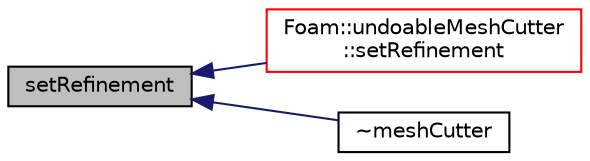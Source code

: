 digraph "setRefinement"
{
  bgcolor="transparent";
  edge [fontname="Helvetica",fontsize="10",labelfontname="Helvetica",labelfontsize="10"];
  node [fontname="Helvetica",fontsize="10",shape=record];
  rankdir="LR";
  Node916 [label="setRefinement",height=0.2,width=0.4,color="black", fillcolor="grey75", style="filled", fontcolor="black"];
  Node916 -> Node917 [dir="back",color="midnightblue",fontsize="10",style="solid",fontname="Helvetica"];
  Node917 [label="Foam::undoableMeshCutter\l::setRefinement",height=0.2,width=0.4,color="red",URL="$a22265.html#af594f49e4feca31d01fd3c3ce894581e",tooltip="Refine cells acc. to cellCuts. Plays topology changes. "];
  Node916 -> Node920 [dir="back",color="midnightblue",fontsize="10",style="solid",fontname="Helvetica"];
  Node920 [label="~meshCutter",height=0.2,width=0.4,color="black",URL="$a22253.html#ae1fa94e0861af40bb7c4d89bcaa7d8e3",tooltip="Destructor. "];
}
